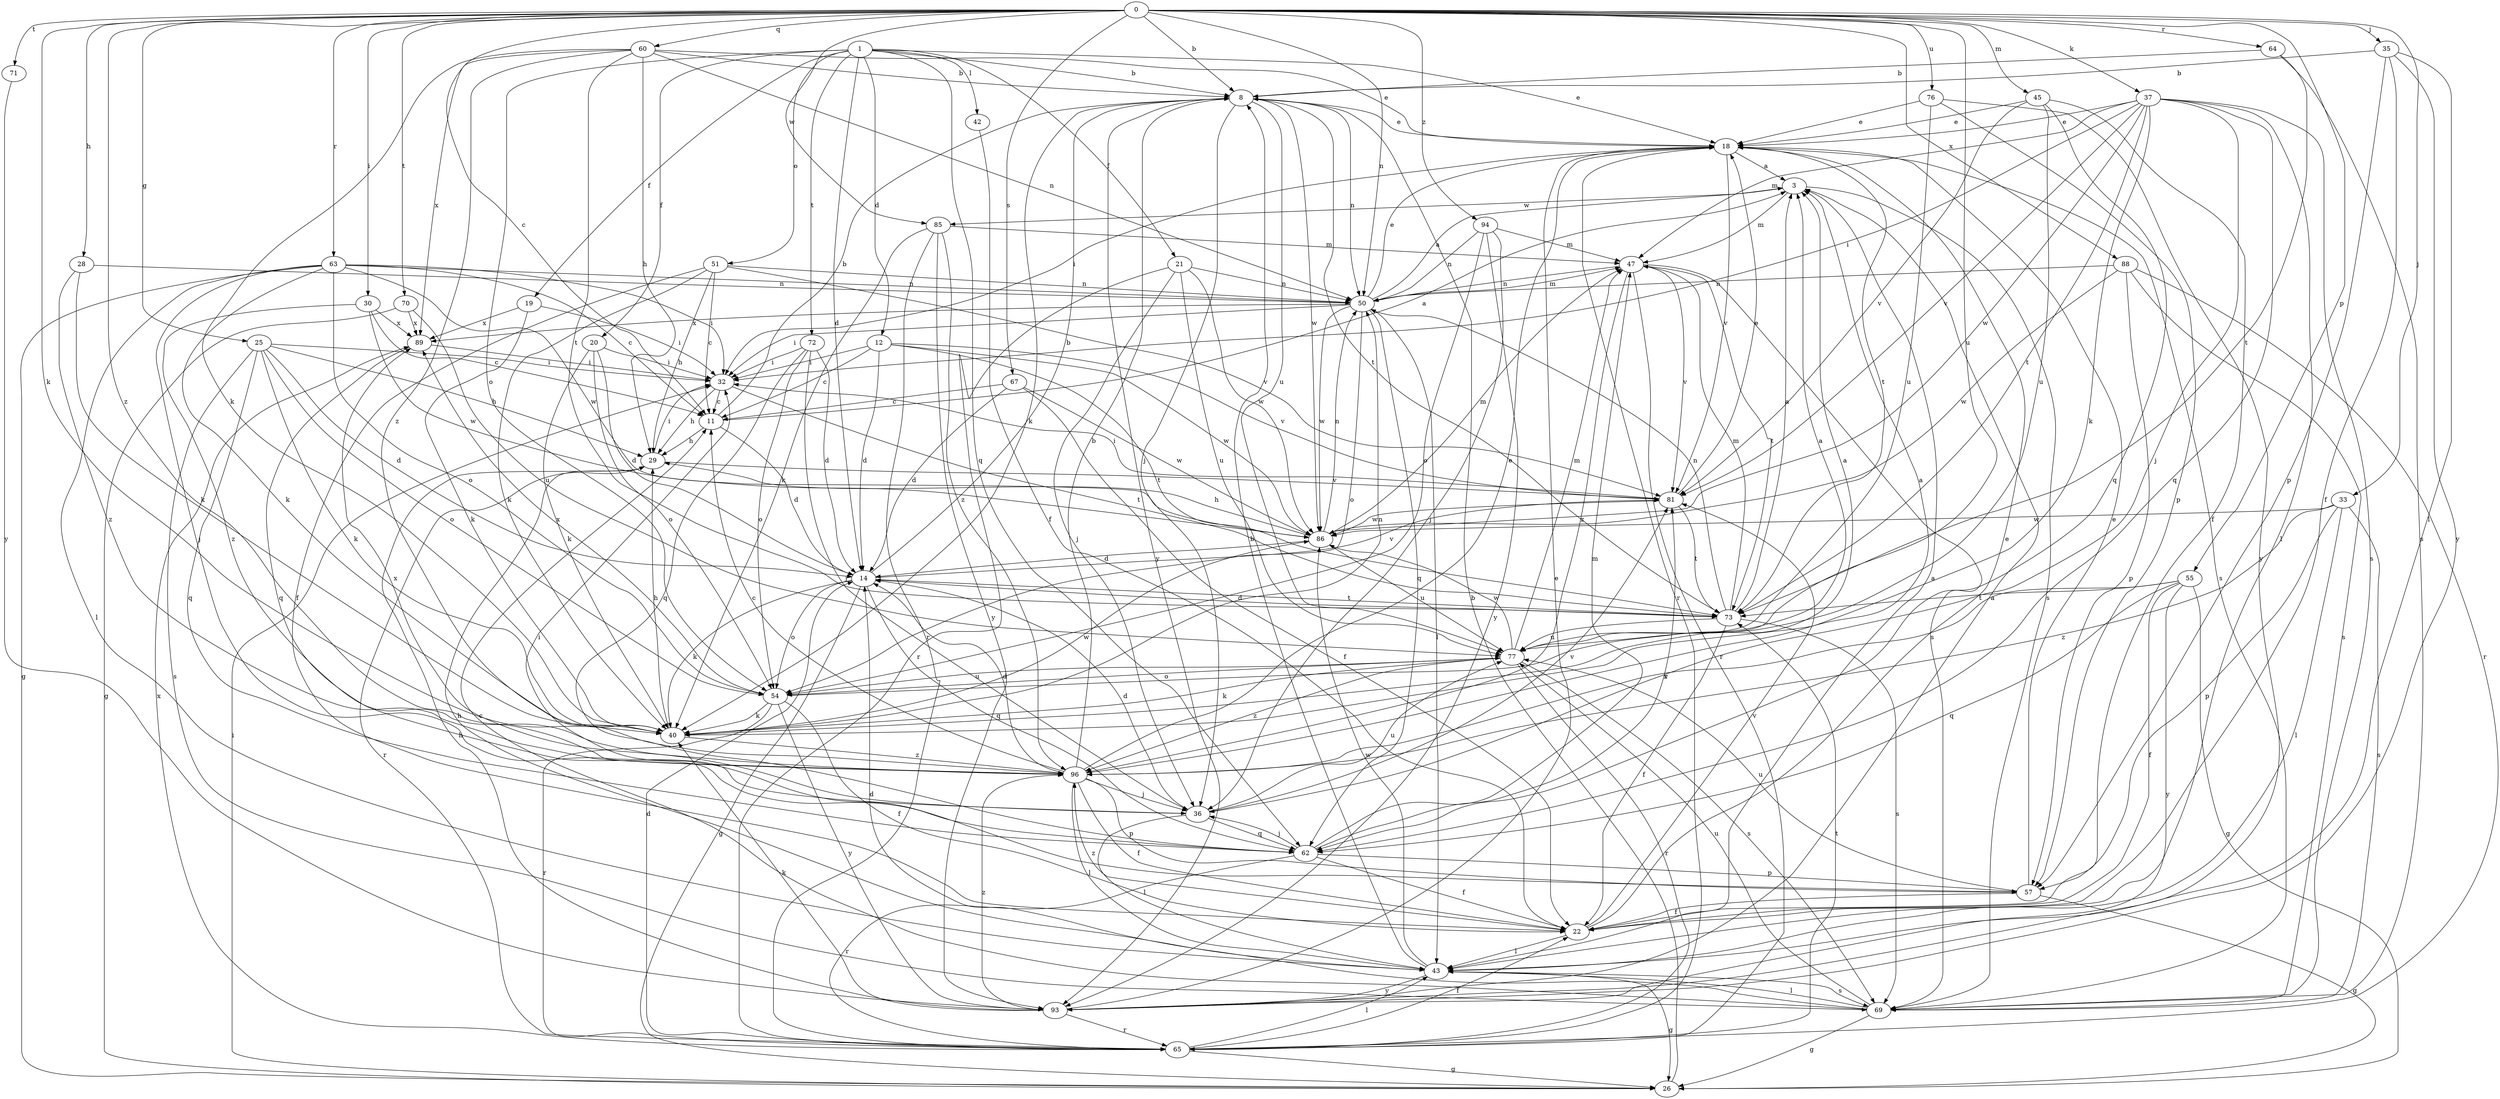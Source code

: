 strict digraph  {
0;
1;
3;
8;
11;
12;
14;
18;
19;
20;
21;
22;
25;
26;
28;
29;
30;
32;
33;
35;
36;
37;
40;
42;
43;
45;
47;
50;
51;
54;
55;
57;
60;
62;
63;
64;
65;
67;
69;
70;
71;
72;
73;
76;
77;
81;
85;
86;
88;
89;
93;
94;
96;
0 -> 8  [label=b];
0 -> 11  [label=c];
0 -> 25  [label=g];
0 -> 28  [label=h];
0 -> 30  [label=i];
0 -> 33  [label=j];
0 -> 35  [label=j];
0 -> 37  [label=k];
0 -> 40  [label=k];
0 -> 45  [label=m];
0 -> 50  [label=n];
0 -> 55  [label=p];
0 -> 60  [label=q];
0 -> 63  [label=r];
0 -> 64  [label=r];
0 -> 67  [label=s];
0 -> 70  [label=t];
0 -> 71  [label=t];
0 -> 76  [label=u];
0 -> 77  [label=u];
0 -> 85  [label=w];
0 -> 88  [label=x];
0 -> 94  [label=z];
0 -> 96  [label=z];
1 -> 8  [label=b];
1 -> 12  [label=d];
1 -> 14  [label=d];
1 -> 18  [label=e];
1 -> 19  [label=f];
1 -> 20  [label=f];
1 -> 21  [label=f];
1 -> 42  [label=l];
1 -> 51  [label=o];
1 -> 54  [label=o];
1 -> 62  [label=q];
1 -> 72  [label=t];
3 -> 47  [label=m];
3 -> 69  [label=s];
3 -> 85  [label=w];
8 -> 18  [label=e];
8 -> 36  [label=j];
8 -> 40  [label=k];
8 -> 50  [label=n];
8 -> 73  [label=t];
8 -> 77  [label=u];
8 -> 86  [label=w];
8 -> 93  [label=y];
11 -> 3  [label=a];
11 -> 8  [label=b];
11 -> 14  [label=d];
11 -> 29  [label=h];
12 -> 11  [label=c];
12 -> 14  [label=d];
12 -> 32  [label=i];
12 -> 73  [label=t];
12 -> 81  [label=v];
12 -> 86  [label=w];
14 -> 8  [label=b];
14 -> 26  [label=g];
14 -> 40  [label=k];
14 -> 54  [label=o];
14 -> 62  [label=q];
14 -> 73  [label=t];
14 -> 81  [label=v];
18 -> 3  [label=a];
18 -> 32  [label=i];
18 -> 65  [label=r];
18 -> 69  [label=s];
18 -> 73  [label=t];
18 -> 81  [label=v];
19 -> 32  [label=i];
19 -> 40  [label=k];
19 -> 89  [label=x];
20 -> 14  [label=d];
20 -> 32  [label=i];
20 -> 40  [label=k];
20 -> 54  [label=o];
21 -> 36  [label=j];
21 -> 50  [label=n];
21 -> 65  [label=r];
21 -> 77  [label=u];
21 -> 86  [label=w];
22 -> 18  [label=e];
22 -> 43  [label=l];
22 -> 81  [label=v];
22 -> 96  [label=z];
25 -> 14  [label=d];
25 -> 29  [label=h];
25 -> 32  [label=i];
25 -> 40  [label=k];
25 -> 54  [label=o];
25 -> 62  [label=q];
25 -> 69  [label=s];
26 -> 8  [label=b];
26 -> 32  [label=i];
28 -> 40  [label=k];
28 -> 50  [label=n];
28 -> 96  [label=z];
29 -> 32  [label=i];
29 -> 65  [label=r];
29 -> 81  [label=v];
30 -> 11  [label=c];
30 -> 86  [label=w];
30 -> 89  [label=x];
30 -> 96  [label=z];
32 -> 11  [label=c];
32 -> 29  [label=h];
32 -> 73  [label=t];
33 -> 43  [label=l];
33 -> 57  [label=p];
33 -> 69  [label=s];
33 -> 86  [label=w];
33 -> 96  [label=z];
35 -> 8  [label=b];
35 -> 22  [label=f];
35 -> 43  [label=l];
35 -> 57  [label=p];
35 -> 93  [label=y];
36 -> 14  [label=d];
36 -> 43  [label=l];
36 -> 62  [label=q];
36 -> 77  [label=u];
36 -> 81  [label=v];
36 -> 89  [label=x];
37 -> 18  [label=e];
37 -> 32  [label=i];
37 -> 36  [label=j];
37 -> 40  [label=k];
37 -> 43  [label=l];
37 -> 47  [label=m];
37 -> 62  [label=q];
37 -> 69  [label=s];
37 -> 73  [label=t];
37 -> 81  [label=v];
37 -> 86  [label=w];
40 -> 3  [label=a];
40 -> 29  [label=h];
40 -> 50  [label=n];
40 -> 86  [label=w];
40 -> 96  [label=z];
42 -> 22  [label=f];
43 -> 3  [label=a];
43 -> 8  [label=b];
43 -> 26  [label=g];
43 -> 29  [label=h];
43 -> 69  [label=s];
43 -> 86  [label=w];
43 -> 93  [label=y];
45 -> 18  [label=e];
45 -> 22  [label=f];
45 -> 62  [label=q];
45 -> 77  [label=u];
45 -> 81  [label=v];
47 -> 50  [label=n];
47 -> 65  [label=r];
47 -> 69  [label=s];
47 -> 73  [label=t];
47 -> 81  [label=v];
47 -> 96  [label=z];
50 -> 3  [label=a];
50 -> 18  [label=e];
50 -> 32  [label=i];
50 -> 43  [label=l];
50 -> 47  [label=m];
50 -> 54  [label=o];
50 -> 62  [label=q];
50 -> 86  [label=w];
50 -> 89  [label=x];
51 -> 11  [label=c];
51 -> 22  [label=f];
51 -> 29  [label=h];
51 -> 40  [label=k];
51 -> 50  [label=n];
51 -> 81  [label=v];
54 -> 3  [label=a];
54 -> 22  [label=f];
54 -> 40  [label=k];
54 -> 65  [label=r];
54 -> 77  [label=u];
54 -> 89  [label=x];
54 -> 93  [label=y];
55 -> 22  [label=f];
55 -> 26  [label=g];
55 -> 62  [label=q];
55 -> 73  [label=t];
55 -> 93  [label=y];
55 -> 96  [label=z];
57 -> 18  [label=e];
57 -> 22  [label=f];
57 -> 26  [label=g];
57 -> 32  [label=i];
57 -> 77  [label=u];
60 -> 8  [label=b];
60 -> 18  [label=e];
60 -> 29  [label=h];
60 -> 40  [label=k];
60 -> 50  [label=n];
60 -> 73  [label=t];
60 -> 89  [label=x];
60 -> 96  [label=z];
62 -> 22  [label=f];
62 -> 36  [label=j];
62 -> 47  [label=m];
62 -> 57  [label=p];
62 -> 65  [label=r];
62 -> 81  [label=v];
63 -> 11  [label=c];
63 -> 26  [label=g];
63 -> 32  [label=i];
63 -> 36  [label=j];
63 -> 40  [label=k];
63 -> 43  [label=l];
63 -> 50  [label=n];
63 -> 54  [label=o];
63 -> 86  [label=w];
64 -> 8  [label=b];
64 -> 69  [label=s];
64 -> 73  [label=t];
65 -> 14  [label=d];
65 -> 22  [label=f];
65 -> 26  [label=g];
65 -> 43  [label=l];
65 -> 73  [label=t];
65 -> 89  [label=x];
67 -> 11  [label=c];
67 -> 14  [label=d];
67 -> 22  [label=f];
67 -> 86  [label=w];
69 -> 11  [label=c];
69 -> 14  [label=d];
69 -> 26  [label=g];
69 -> 43  [label=l];
69 -> 77  [label=u];
70 -> 26  [label=g];
70 -> 77  [label=u];
70 -> 89  [label=x];
71 -> 93  [label=y];
72 -> 14  [label=d];
72 -> 32  [label=i];
72 -> 36  [label=j];
72 -> 54  [label=o];
72 -> 62  [label=q];
73 -> 3  [label=a];
73 -> 14  [label=d];
73 -> 22  [label=f];
73 -> 47  [label=m];
73 -> 50  [label=n];
73 -> 69  [label=s];
73 -> 77  [label=u];
76 -> 18  [label=e];
76 -> 57  [label=p];
76 -> 77  [label=u];
76 -> 93  [label=y];
77 -> 40  [label=k];
77 -> 47  [label=m];
77 -> 54  [label=o];
77 -> 65  [label=r];
77 -> 69  [label=s];
77 -> 86  [label=w];
77 -> 96  [label=z];
81 -> 18  [label=e];
81 -> 32  [label=i];
81 -> 73  [label=t];
81 -> 86  [label=w];
85 -> 40  [label=k];
85 -> 47  [label=m];
85 -> 65  [label=r];
85 -> 93  [label=y];
85 -> 96  [label=z];
86 -> 14  [label=d];
86 -> 29  [label=h];
86 -> 47  [label=m];
86 -> 50  [label=n];
86 -> 77  [label=u];
88 -> 50  [label=n];
88 -> 57  [label=p];
88 -> 65  [label=r];
88 -> 69  [label=s];
88 -> 86  [label=w];
89 -> 32  [label=i];
89 -> 62  [label=q];
93 -> 3  [label=a];
93 -> 18  [label=e];
93 -> 29  [label=h];
93 -> 40  [label=k];
93 -> 65  [label=r];
93 -> 96  [label=z];
94 -> 36  [label=j];
94 -> 47  [label=m];
94 -> 50  [label=n];
94 -> 54  [label=o];
94 -> 93  [label=y];
96 -> 3  [label=a];
96 -> 8  [label=b];
96 -> 11  [label=c];
96 -> 14  [label=d];
96 -> 18  [label=e];
96 -> 22  [label=f];
96 -> 36  [label=j];
96 -> 43  [label=l];
96 -> 57  [label=p];
}
